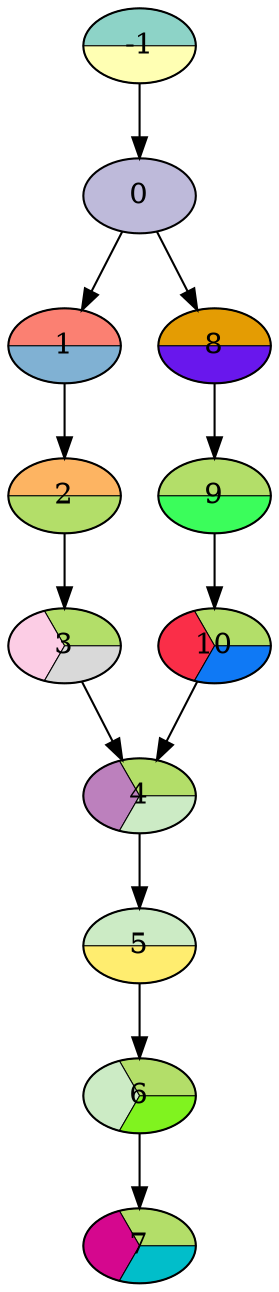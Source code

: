 digraph statespace {
node [colorscheme="set312" style=wedged]
-1 [fillcolor="1:2"]
0 [style=filled fillcolor=3]
-1 -> 0
1 [fillcolor="4:5"]
0 -> 1
2 [fillcolor="6:7"]
1 -> 2
3 [fillcolor="7:8:9"]
2 -> 3
4 [fillcolor="7:10:11"]
3 -> 4
5 [fillcolor="11:12"]
4 -> 5
6 [fillcolor="7:11:#80f31f"]
5 -> 6
7 [fillcolor="7:#d5078e:#01beca"]
6 -> 7
8 [fillcolor="#e49c03:#6917ed"]
0 -> 8
9 [fillcolor="7:#3bfd5b"]
8 -> 9
10 [fillcolor="7:#fa2e48:#0f79f5"]
9 -> 10
10 -> 4
}
